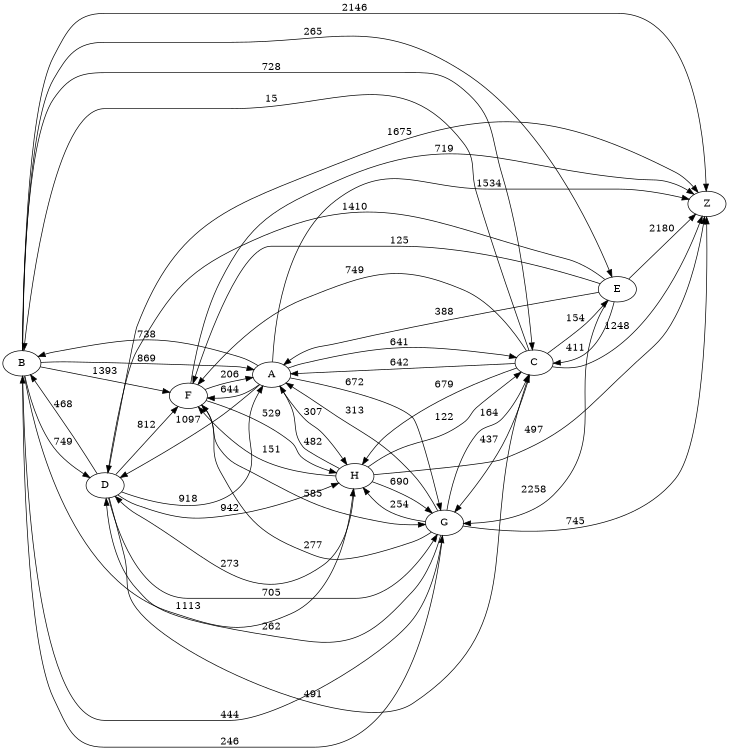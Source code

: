digraph G {
	rankdir=LR size="8,5"
	B
	D
	B -> D [label=749]
	B
	Z
	B -> Z [label=2146]
	B
	A
	B -> A [label=869]
	B
	C
	B -> C [label=728]
	B
	G
	B -> G [label=444]
	B
	H
	B -> H [label=1113]
	B
	F
	B -> F [label=1393]
	B
	E
	B -> E [label=265]
	D
	C
	D -> C [label=491]
	D
	A
	D -> A [label=918]
	D
	F
	D -> F [label=812]
	D
	Z
	D -> Z [label=1675]
	D
	B
	D -> B [label=468]
	D
	H
	D -> H [label=942]
	D
	G
	D -> G [label=705]
	C
	Z
	C -> Z [label=1248]
	C
	G
	C -> G [label=437]
	C
	F
	C -> F [label=749]
	C
	A
	C -> A [label=642]
	C
	E
	C -> E [label=154]
	C
	H
	C -> H [label=679]
	C
	B
	C -> B [label=15]
	A
	Z
	A -> Z [label=1534]
	A
	D
	A -> D [label=1097]
	A
	C
	A -> C [label=641]
	A
	G
	A -> G [label=672]
	A
	B
	A -> B [label=738]
	A
	F
	A -> F [label=644]
	A
	H
	A -> H [label=307]
	G
	Z
	G -> Z [label=745]
	G
	C
	G -> C [label=164]
	G
	D
	G -> D [label=262]
	G
	H
	G -> H [label=254]
	G
	B
	G -> B [label=246]
	G
	A
	G -> A [label=313]
	G
	F
	G -> F [label=277]
	E
	A
	E -> A [label=388]
	E
	G
	E -> G [label=2258]
	E
	F
	E -> F [label=125]
	E
	Z
	E -> Z [label=2180]
	E
	C
	E -> C [label=411]
	E
	D
	E -> D [label=1410]
	F
	Z
	F -> Z [label=719]
	F
	G
	F -> G [label=585]
	F
	H
	F -> H [label=529]
	F
	A
	F -> A [label=206]
	H
	Z
	H -> Z [label=497]
	H
	F
	H -> F [label=151]
	H
	A
	H -> A [label=482]
	H
	C
	H -> C [label=122]
	H
	G
	H -> G [label=690]
	H
	D
	H -> D [label=273]
}
